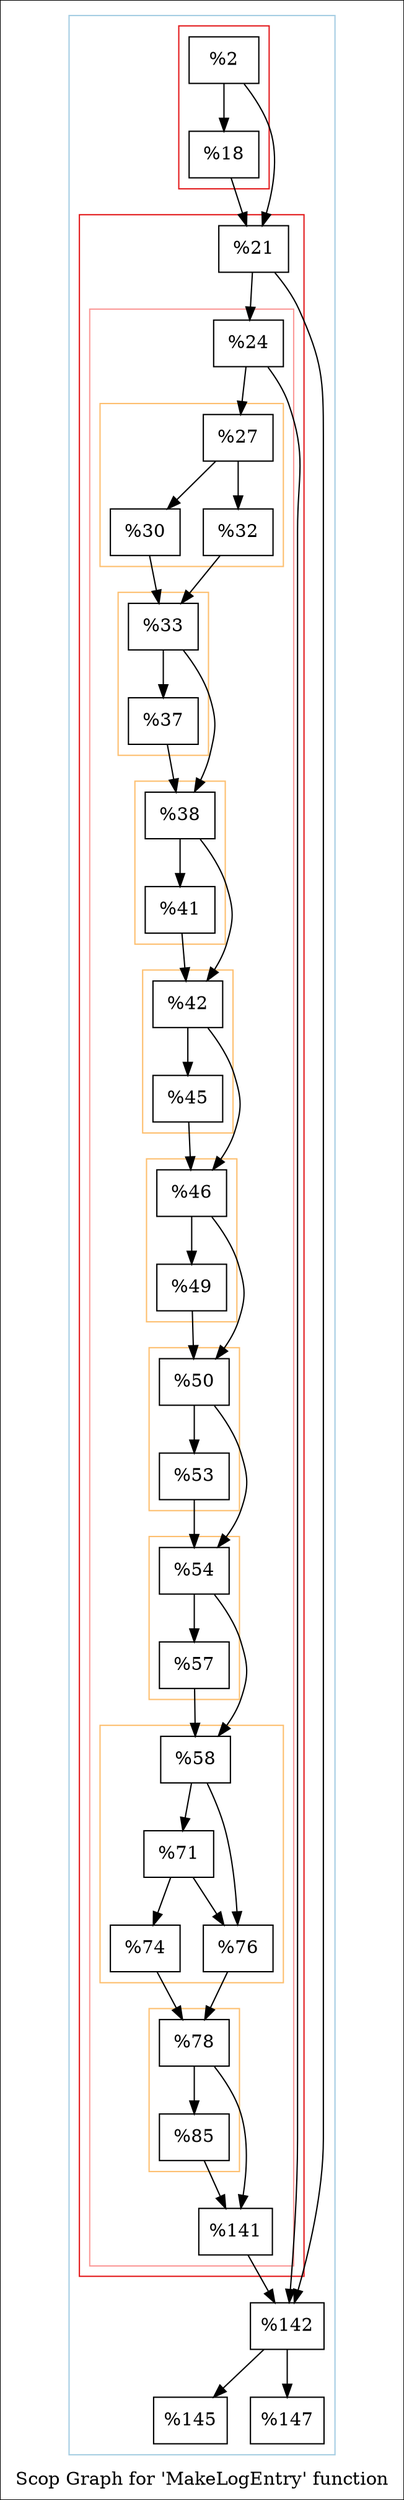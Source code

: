 digraph "Scop Graph for 'MakeLogEntry' function" {
	label="Scop Graph for 'MakeLogEntry' function";

	Node0x1d5d4b0 [shape=record,label="{%2}"];
	Node0x1d5d4b0 -> Node0x1d378e0;
	Node0x1d5d4b0 -> Node0x1d4f650;
	Node0x1d378e0 [shape=record,label="{%18}"];
	Node0x1d378e0 -> Node0x1d4f650;
	Node0x1d4f650 [shape=record,label="{%21}"];
	Node0x1d4f650 -> Node0x1d94d30;
	Node0x1d4f650 -> Node0x1da8900;
	Node0x1d94d30 [shape=record,label="{%24}"];
	Node0x1d94d30 -> Node0x1da8900;
	Node0x1d94d30 -> Node0x1d8a920;
	Node0x1da8900 [shape=record,label="{%142}"];
	Node0x1da8900 -> Node0x1d662d0;
	Node0x1da8900 -> Node0x1d8e6c0;
	Node0x1d662d0 [shape=record,label="{%145}"];
	Node0x1d8e6c0 [shape=record,label="{%147}"];
	Node0x1d8a920 [shape=record,label="{%27}"];
	Node0x1d8a920 -> Node0x1d22ca0;
	Node0x1d8a920 -> Node0x1da25f0;
	Node0x1d22ca0 [shape=record,label="{%30}"];
	Node0x1d22ca0 -> Node0x1d249e0;
	Node0x1d249e0 [shape=record,label="{%33}"];
	Node0x1d249e0 -> Node0x1d71820;
	Node0x1d249e0 -> Node0x1d95cb0;
	Node0x1d71820 [shape=record,label="{%37}"];
	Node0x1d71820 -> Node0x1d95cb0;
	Node0x1d95cb0 [shape=record,label="{%38}"];
	Node0x1d95cb0 -> Node0x1dac0a0;
	Node0x1d95cb0 -> Node0x1d94180;
	Node0x1dac0a0 [shape=record,label="{%41}"];
	Node0x1dac0a0 -> Node0x1d94180;
	Node0x1d94180 [shape=record,label="{%42}"];
	Node0x1d94180 -> Node0x1d18d70;
	Node0x1d94180 -> Node0x1d930a0;
	Node0x1d18d70 [shape=record,label="{%45}"];
	Node0x1d18d70 -> Node0x1d930a0;
	Node0x1d930a0 [shape=record,label="{%46}"];
	Node0x1d930a0 -> Node0x1d7c2e0;
	Node0x1d930a0 -> Node0x1d8b5e0;
	Node0x1d7c2e0 [shape=record,label="{%49}"];
	Node0x1d7c2e0 -> Node0x1d8b5e0;
	Node0x1d8b5e0 [shape=record,label="{%50}"];
	Node0x1d8b5e0 -> Node0x1d8f6d0;
	Node0x1d8b5e0 -> Node0x1cd5250;
	Node0x1d8f6d0 [shape=record,label="{%53}"];
	Node0x1d8f6d0 -> Node0x1cd5250;
	Node0x1cd5250 [shape=record,label="{%54}"];
	Node0x1cd5250 -> Node0x1d95720;
	Node0x1cd5250 -> Node0x1db6ff0;
	Node0x1d95720 [shape=record,label="{%57}"];
	Node0x1d95720 -> Node0x1db6ff0;
	Node0x1db6ff0 [shape=record,label="{%58}"];
	Node0x1db6ff0 -> Node0x1d29770;
	Node0x1db6ff0 -> Node0x1db3a10;
	Node0x1d29770 [shape=record,label="{%71}"];
	Node0x1d29770 -> Node0x1d8b8d0;
	Node0x1d29770 -> Node0x1db3a10;
	Node0x1d8b8d0 [shape=record,label="{%74}"];
	Node0x1d8b8d0 -> Node0x1d91840;
	Node0x1d91840 [shape=record,label="{%78}"];
	Node0x1d91840 -> Node0x1d5d780;
	Node0x1d91840 -> Node0x1d2a3c0;
	Node0x1d5d780 [shape=record,label="{%85}"];
	Node0x1d5d780 -> Node0x1d2a3c0;
	Node0x1d2a3c0 [shape=record,label="{%141}"];
	Node0x1d2a3c0 -> Node0x1da8900;
	Node0x1db3a10 [shape=record,label="{%76}"];
	Node0x1db3a10 -> Node0x1d91840;
	Node0x1da25f0 [shape=record,label="{%32}"];
	Node0x1da25f0 -> Node0x1d249e0;
	colorscheme = "paired12"
        subgraph cluster_0x1e05970 {
          label = "";
          style = solid;
          color = 1
          subgraph cluster_0x1e087c0 {
            label = "";
            style = solid;
            color = 6
            Node0x1d5d4b0;
            Node0x1d378e0;
          }
          subgraph cluster_0x1e08740 {
            label = "";
            style = solid;
            color = 6
            subgraph cluster_0x1e086c0 {
              label = "";
              style = solid;
              color = 5
              subgraph cluster_0x1dc8460 {
                label = "";
                style = solid;
                color = 7
                Node0x1d8a920;
                Node0x1d22ca0;
                Node0x1da25f0;
              }
              subgraph cluster_0x1dc83e0 {
                label = "";
                style = solid;
                color = 7
                Node0x1d249e0;
                Node0x1d71820;
              }
              subgraph cluster_0x1dc8360 {
                label = "";
                style = solid;
                color = 7
                Node0x1d95cb0;
                Node0x1dac0a0;
              }
              subgraph cluster_0x1dc8250 {
                label = "";
                style = solid;
                color = 7
                Node0x1d94180;
                Node0x1d18d70;
              }
              subgraph cluster_0x1e05870 {
                label = "";
                style = solid;
                color = 7
                Node0x1d930a0;
                Node0x1d7c2e0;
              }
              subgraph cluster_0x1dbf120 {
                label = "";
                style = solid;
                color = 7
                Node0x1d8b5e0;
                Node0x1d8f6d0;
              }
              subgraph cluster_0x1e00410 {
                label = "";
                style = solid;
                color = 7
                Node0x1cd5250;
                Node0x1d95720;
              }
              subgraph cluster_0x1e057f0 {
                label = "";
                style = solid;
                color = 7
                Node0x1db6ff0;
                Node0x1d29770;
                Node0x1d8b8d0;
                Node0x1db3a10;
              }
              subgraph cluster_0x1e059f0 {
                label = "";
                style = solid;
                color = 7
                Node0x1d91840;
                Node0x1d5d780;
              }
              Node0x1d94d30;
              Node0x1d2a3c0;
            }
            Node0x1d4f650;
          }
          Node0x1da8900;
          Node0x1d662d0;
          Node0x1d8e6c0;
        }
}
